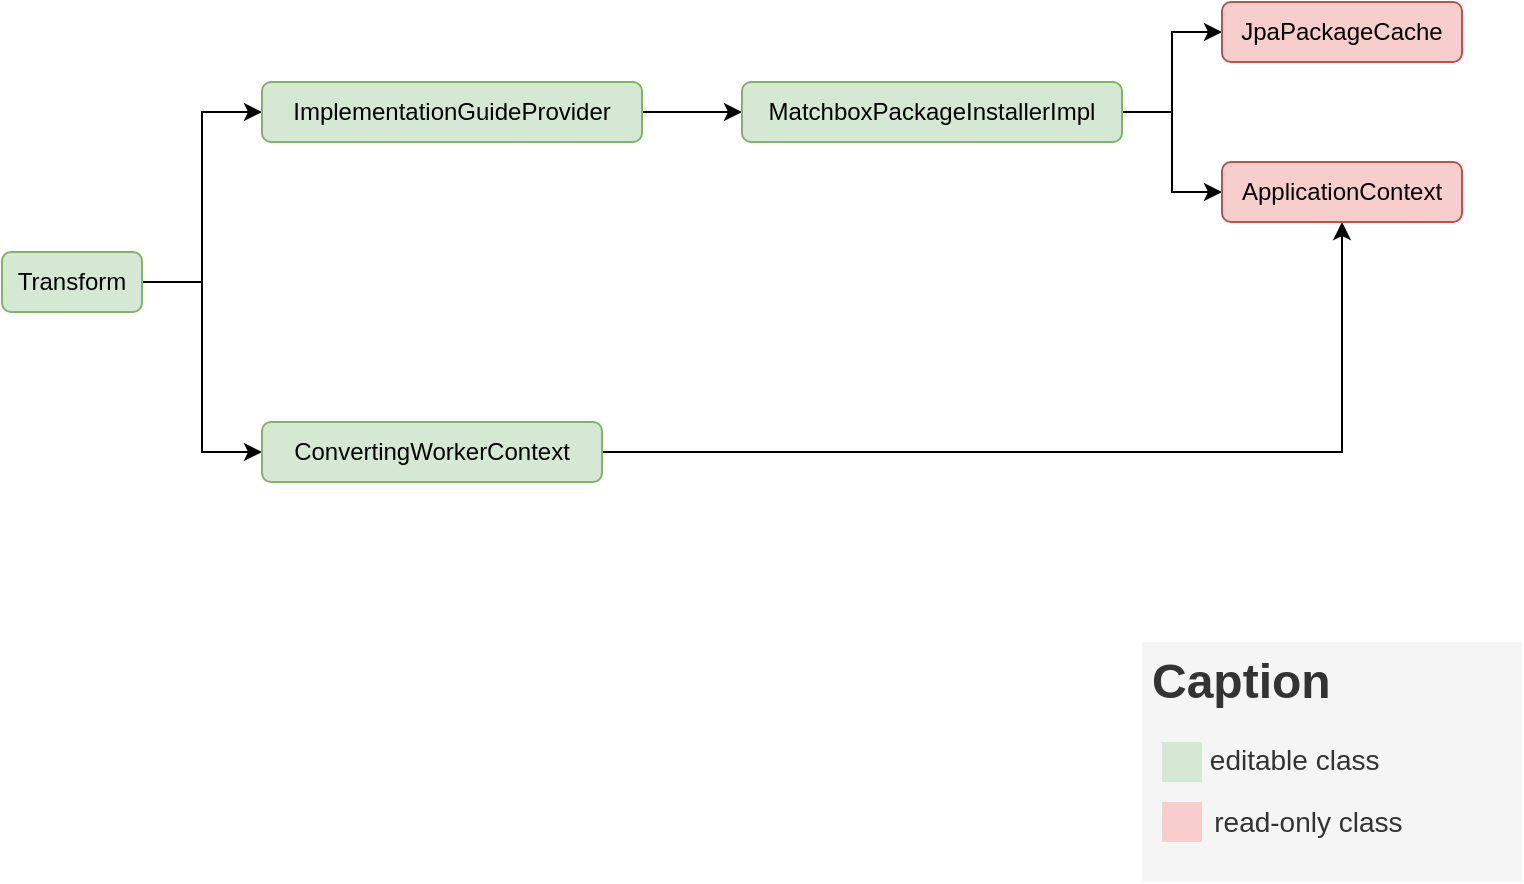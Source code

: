 <mxfile version="19.0.3" type="device"><diagram id="O35ljv8ZPyUY0JzdIaTJ" name="Page-1"><mxGraphModel dx="1185" dy="729" grid="1" gridSize="10" guides="1" tooltips="1" connect="1" arrows="1" fold="1" page="1" pageScale="1" pageWidth="827" pageHeight="1169" math="0" shadow="0"><root><mxCell id="0"/><mxCell id="1" parent="0"/><mxCell id="AA8Ms-4TzXrgcEmvJfzw-4" style="edgeStyle=orthogonalEdgeStyle;rounded=0;orthogonalLoop=1;jettySize=auto;html=1;entryX=0;entryY=0.5;entryDx=0;entryDy=0;" edge="1" parent="1" source="AA8Ms-4TzXrgcEmvJfzw-1" target="AA8Ms-4TzXrgcEmvJfzw-2"><mxGeometry relative="1" as="geometry"/></mxCell><mxCell id="AA8Ms-4TzXrgcEmvJfzw-5" style="edgeStyle=orthogonalEdgeStyle;rounded=0;orthogonalLoop=1;jettySize=auto;html=1;entryX=0;entryY=0.5;entryDx=0;entryDy=0;" edge="1" parent="1" source="AA8Ms-4TzXrgcEmvJfzw-1" target="AA8Ms-4TzXrgcEmvJfzw-3"><mxGeometry relative="1" as="geometry"><Array as="points"><mxPoint x="130" y="420"/><mxPoint x="130" y="505"/></Array></mxGeometry></mxCell><mxCell id="AA8Ms-4TzXrgcEmvJfzw-1" value="Transform" style="rounded=1;whiteSpace=wrap;html=1;fillColor=#d5e8d4;strokeColor=#82b366;" vertex="1" parent="1"><mxGeometry x="30" y="405" width="70" height="30" as="geometry"/></mxCell><mxCell id="AA8Ms-4TzXrgcEmvJfzw-7" style="edgeStyle=orthogonalEdgeStyle;rounded=0;orthogonalLoop=1;jettySize=auto;html=1;entryX=0;entryY=0.5;entryDx=0;entryDy=0;" edge="1" parent="1" source="AA8Ms-4TzXrgcEmvJfzw-2" target="AA8Ms-4TzXrgcEmvJfzw-6"><mxGeometry relative="1" as="geometry"/></mxCell><mxCell id="AA8Ms-4TzXrgcEmvJfzw-2" value="ImplementationGuideProvider" style="rounded=1;whiteSpace=wrap;html=1;fillColor=#d5e8d4;strokeColor=#82b366;" vertex="1" parent="1"><mxGeometry x="160" y="320" width="190" height="30" as="geometry"/></mxCell><mxCell id="AA8Ms-4TzXrgcEmvJfzw-12" style="edgeStyle=orthogonalEdgeStyle;rounded=0;orthogonalLoop=1;jettySize=auto;html=1;entryX=0.5;entryY=1;entryDx=0;entryDy=0;" edge="1" parent="1" source="AA8Ms-4TzXrgcEmvJfzw-3" target="AA8Ms-4TzXrgcEmvJfzw-9"><mxGeometry relative="1" as="geometry"><Array as="points"><mxPoint x="700" y="505"/></Array></mxGeometry></mxCell><mxCell id="AA8Ms-4TzXrgcEmvJfzw-3" value="ConvertingWorkerContext" style="rounded=1;whiteSpace=wrap;html=1;fillColor=#d5e8d4;strokeColor=#82b366;" vertex="1" parent="1"><mxGeometry x="160" y="490" width="170" height="30" as="geometry"/></mxCell><mxCell id="AA8Ms-4TzXrgcEmvJfzw-10" style="edgeStyle=orthogonalEdgeStyle;rounded=0;orthogonalLoop=1;jettySize=auto;html=1;entryX=0;entryY=0.5;entryDx=0;entryDy=0;" edge="1" parent="1" source="AA8Ms-4TzXrgcEmvJfzw-6" target="AA8Ms-4TzXrgcEmvJfzw-8"><mxGeometry relative="1" as="geometry"/></mxCell><mxCell id="AA8Ms-4TzXrgcEmvJfzw-11" style="edgeStyle=orthogonalEdgeStyle;rounded=0;orthogonalLoop=1;jettySize=auto;html=1;entryX=0;entryY=0.5;entryDx=0;entryDy=0;" edge="1" parent="1" source="AA8Ms-4TzXrgcEmvJfzw-6" target="AA8Ms-4TzXrgcEmvJfzw-9"><mxGeometry relative="1" as="geometry"/></mxCell><mxCell id="AA8Ms-4TzXrgcEmvJfzw-6" value="MatchboxPackageInstallerImpl" style="rounded=1;whiteSpace=wrap;html=1;fillColor=#d5e8d4;strokeColor=#82b366;" vertex="1" parent="1"><mxGeometry x="400" y="320" width="190" height="30" as="geometry"/></mxCell><mxCell id="AA8Ms-4TzXrgcEmvJfzw-8" value="JpaPackageCache" style="rounded=1;whiteSpace=wrap;html=1;fillColor=#f8cecc;strokeColor=#b85450;" vertex="1" parent="1"><mxGeometry x="640" y="280" width="120" height="30" as="geometry"/></mxCell><mxCell id="AA8Ms-4TzXrgcEmvJfzw-9" value="ApplicationContext" style="rounded=1;whiteSpace=wrap;html=1;fillColor=#f8cecc;strokeColor=#b85450;" vertex="1" parent="1"><mxGeometry x="640" y="360" width="120" height="30" as="geometry"/></mxCell><mxCell id="AA8Ms-4TzXrgcEmvJfzw-17" value="" style="group;" vertex="1" connectable="0" parent="1"><mxGeometry x="600" y="600" width="190" height="120" as="geometry"/></mxCell><mxCell id="AA8Ms-4TzXrgcEmvJfzw-13" value="&lt;h1&gt;Caption&lt;/h1&gt;&lt;p style=&quot;font-size: 14px;&quot;&gt;&lt;span style=&quot;font-size: 13px; white-space: pre;&quot;&gt;&#9;&lt;/span&gt;&lt;font style=&quot;font-size: 14px;&quot;&gt;editable class&lt;br&gt;&lt;/font&gt;&lt;/p&gt;&lt;p style=&quot;font-size: 14px;&quot;&gt;&lt;font style=&quot;font-size: 14px;&quot;&gt;&lt;span style=&quot;white-space: pre;&quot;&gt;&#9;&lt;/span&gt;read-only class&lt;/font&gt;&lt;br&gt;&lt;/p&gt;" style="text;html=1;strokeColor=none;fillColor=#f5f5f5;spacing=5;spacingTop=-20;whiteSpace=wrap;overflow=hidden;rounded=0;fontColor=#333333;" vertex="1" parent="AA8Ms-4TzXrgcEmvJfzw-17"><mxGeometry width="190" height="120" as="geometry"/></mxCell><mxCell id="AA8Ms-4TzXrgcEmvJfzw-15" value="" style="whiteSpace=wrap;html=1;aspect=fixed;strokeColor=none;fillColor=#d5e8d4;" vertex="1" parent="AA8Ms-4TzXrgcEmvJfzw-17"><mxGeometry x="10" y="50" width="20" height="20" as="geometry"/></mxCell><mxCell id="AA8Ms-4TzXrgcEmvJfzw-16" value="" style="whiteSpace=wrap;html=1;aspect=fixed;strokeColor=none;fillColor=#f8cecc;" vertex="1" parent="AA8Ms-4TzXrgcEmvJfzw-17"><mxGeometry x="10" y="80" width="20" height="20" as="geometry"/></mxCell></root></mxGraphModel></diagram></mxfile>